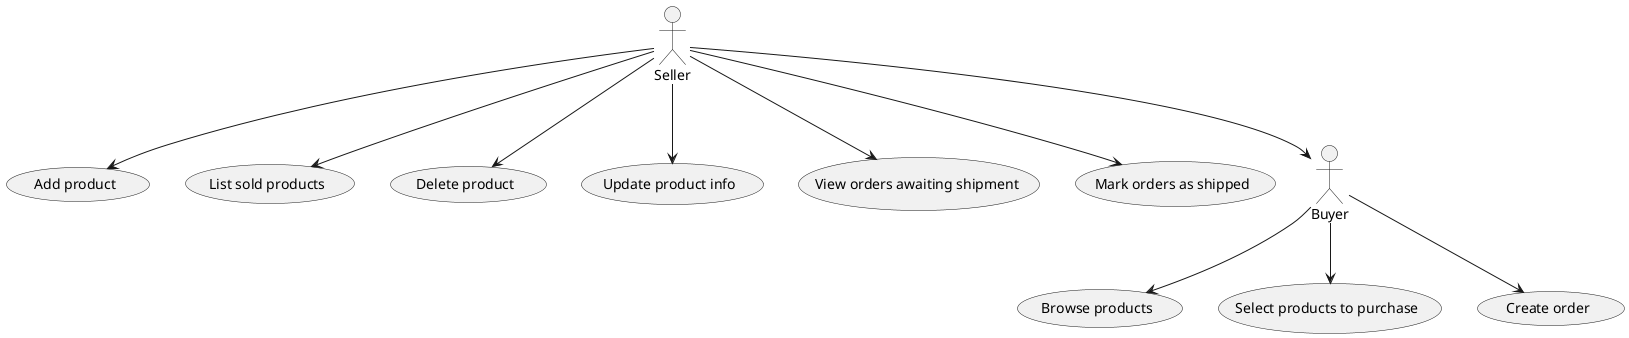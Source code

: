 @startuml
'https://plantuml.com/use-case-diagram

(Browse products) as (UC1)
(Select products to purchase) as (UC2)
(Create order) as (UC3)
(Add product) as (UC4)
(List sold products) as (UC5)
(Delete product) as (UC6)
(Update product info) as (UC7)
(View orders awaiting shipment) as (UC8)
(Mark orders as shipped) as (UC9)
actor Seller
actor Buyer
Seller --> (UC4)
Seller --> (UC5)
Seller --> (UC6)
Seller --> (UC7)
Seller --> (UC8)
Seller --> (UC9)
Buyer --> (UC1)
Buyer --> (UC2)
Buyer --> (UC3)
Seller --> Buyer

@enduml